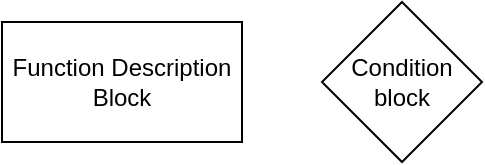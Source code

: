 <mxfile version="14.6.0" type="device"><diagram id="C5RBs43oDa-KdzZeNtuy" name="Page-1"><mxGraphModel dx="477" dy="836" grid="1" gridSize="10" guides="1" tooltips="1" connect="1" arrows="1" fold="1" page="1" pageScale="1" pageWidth="827" pageHeight="1169" math="0" shadow="0"><root><mxCell id="WIyWlLk6GJQsqaUBKTNV-0"/><mxCell id="WIyWlLk6GJQsqaUBKTNV-1" parent="WIyWlLk6GJQsqaUBKTNV-0"/><mxCell id="fF5R5rMnlXMAXofxsXw4-0" value="Function Description Block&lt;br&gt;" style="rounded=0;whiteSpace=wrap;html=1;" vertex="1" parent="WIyWlLk6GJQsqaUBKTNV-1"><mxGeometry x="40" y="40" width="120" height="60" as="geometry"/></mxCell><mxCell id="fF5R5rMnlXMAXofxsXw4-1" value="Condition block" style="rhombus;whiteSpace=wrap;html=1;" vertex="1" parent="WIyWlLk6GJQsqaUBKTNV-1"><mxGeometry x="200" y="30" width="80" height="80" as="geometry"/></mxCell></root></mxGraphModel></diagram></mxfile>